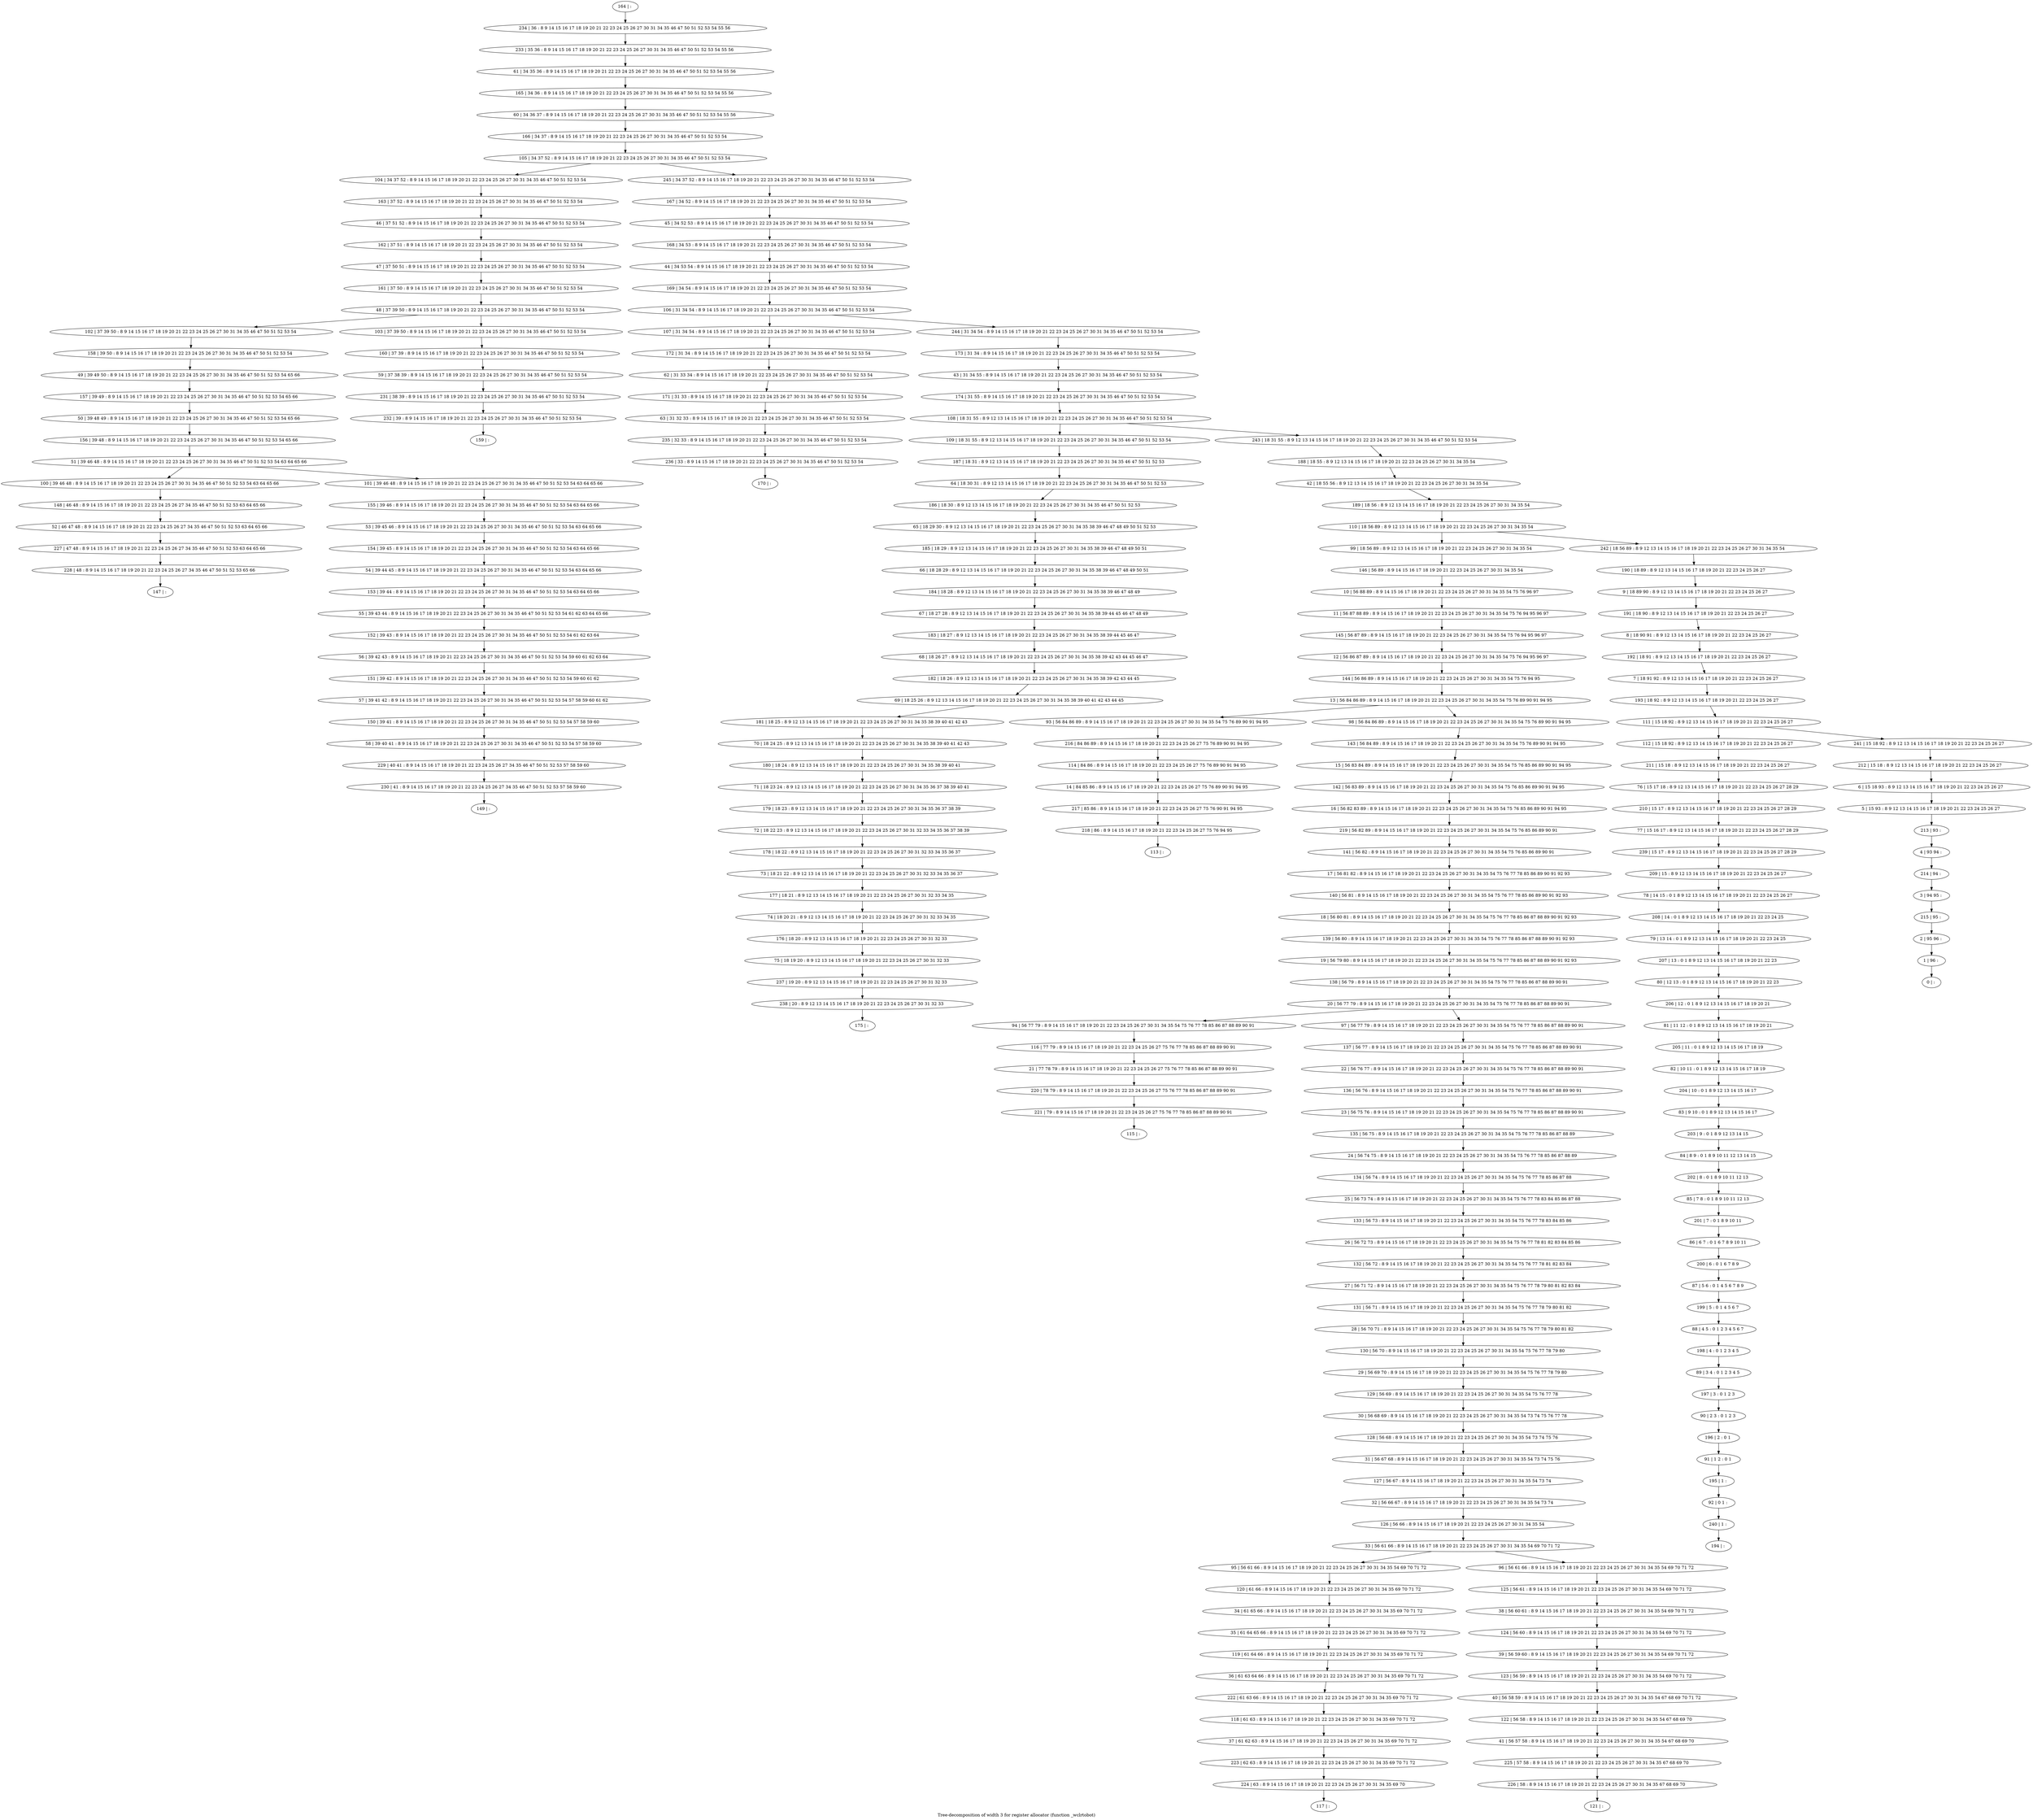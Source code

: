 digraph G {
graph [label="Tree-decomposition of width 3 for register allocator (function _wclrtobot)"]
0[label="0 | : "];
1[label="1 | 96 : "];
2[label="2 | 95 96 : "];
3[label="3 | 94 95 : "];
4[label="4 | 93 94 : "];
5[label="5 | 15 93 : 8 9 12 13 14 15 16 17 18 19 20 21 22 23 24 25 26 27 "];
6[label="6 | 15 18 93 : 8 9 12 13 14 15 16 17 18 19 20 21 22 23 24 25 26 27 "];
7[label="7 | 18 91 92 : 8 9 12 13 14 15 16 17 18 19 20 21 22 23 24 25 26 27 "];
8[label="8 | 18 90 91 : 8 9 12 13 14 15 16 17 18 19 20 21 22 23 24 25 26 27 "];
9[label="9 | 18 89 90 : 8 9 12 13 14 15 16 17 18 19 20 21 22 23 24 25 26 27 "];
10[label="10 | 56 88 89 : 8 9 14 15 16 17 18 19 20 21 22 23 24 25 26 27 30 31 34 35 54 75 76 96 97 "];
11[label="11 | 56 87 88 89 : 8 9 14 15 16 17 18 19 20 21 22 23 24 25 26 27 30 31 34 35 54 75 76 94 95 96 97 "];
12[label="12 | 56 86 87 89 : 8 9 14 15 16 17 18 19 20 21 22 23 24 25 26 27 30 31 34 35 54 75 76 94 95 96 97 "];
13[label="13 | 56 84 86 89 : 8 9 14 15 16 17 18 19 20 21 22 23 24 25 26 27 30 31 34 35 54 75 76 89 90 91 94 95 "];
14[label="14 | 84 85 86 : 8 9 14 15 16 17 18 19 20 21 22 23 24 25 26 27 75 76 89 90 91 94 95 "];
15[label="15 | 56 83 84 89 : 8 9 14 15 16 17 18 19 20 21 22 23 24 25 26 27 30 31 34 35 54 75 76 85 86 89 90 91 94 95 "];
16[label="16 | 56 82 83 89 : 8 9 14 15 16 17 18 19 20 21 22 23 24 25 26 27 30 31 34 35 54 75 76 85 86 89 90 91 94 95 "];
17[label="17 | 56 81 82 : 8 9 14 15 16 17 18 19 20 21 22 23 24 25 26 27 30 31 34 35 54 75 76 77 78 85 86 89 90 91 92 93 "];
18[label="18 | 56 80 81 : 8 9 14 15 16 17 18 19 20 21 22 23 24 25 26 27 30 31 34 35 54 75 76 77 78 85 86 87 88 89 90 91 92 93 "];
19[label="19 | 56 79 80 : 8 9 14 15 16 17 18 19 20 21 22 23 24 25 26 27 30 31 34 35 54 75 76 77 78 85 86 87 88 89 90 91 92 93 "];
20[label="20 | 56 77 79 : 8 9 14 15 16 17 18 19 20 21 22 23 24 25 26 27 30 31 34 35 54 75 76 77 78 85 86 87 88 89 90 91 "];
21[label="21 | 77 78 79 : 8 9 14 15 16 17 18 19 20 21 22 23 24 25 26 27 75 76 77 78 85 86 87 88 89 90 91 "];
22[label="22 | 56 76 77 : 8 9 14 15 16 17 18 19 20 21 22 23 24 25 26 27 30 31 34 35 54 75 76 77 78 85 86 87 88 89 90 91 "];
23[label="23 | 56 75 76 : 8 9 14 15 16 17 18 19 20 21 22 23 24 25 26 27 30 31 34 35 54 75 76 77 78 85 86 87 88 89 90 91 "];
24[label="24 | 56 74 75 : 8 9 14 15 16 17 18 19 20 21 22 23 24 25 26 27 30 31 34 35 54 75 76 77 78 85 86 87 88 89 "];
25[label="25 | 56 73 74 : 8 9 14 15 16 17 18 19 20 21 22 23 24 25 26 27 30 31 34 35 54 75 76 77 78 83 84 85 86 87 88 "];
26[label="26 | 56 72 73 : 8 9 14 15 16 17 18 19 20 21 22 23 24 25 26 27 30 31 34 35 54 75 76 77 78 81 82 83 84 85 86 "];
27[label="27 | 56 71 72 : 8 9 14 15 16 17 18 19 20 21 22 23 24 25 26 27 30 31 34 35 54 75 76 77 78 79 80 81 82 83 84 "];
28[label="28 | 56 70 71 : 8 9 14 15 16 17 18 19 20 21 22 23 24 25 26 27 30 31 34 35 54 75 76 77 78 79 80 81 82 "];
29[label="29 | 56 69 70 : 8 9 14 15 16 17 18 19 20 21 22 23 24 25 26 27 30 31 34 35 54 75 76 77 78 79 80 "];
30[label="30 | 56 68 69 : 8 9 14 15 16 17 18 19 20 21 22 23 24 25 26 27 30 31 34 35 54 73 74 75 76 77 78 "];
31[label="31 | 56 67 68 : 8 9 14 15 16 17 18 19 20 21 22 23 24 25 26 27 30 31 34 35 54 73 74 75 76 "];
32[label="32 | 56 66 67 : 8 9 14 15 16 17 18 19 20 21 22 23 24 25 26 27 30 31 34 35 54 73 74 "];
33[label="33 | 56 61 66 : 8 9 14 15 16 17 18 19 20 21 22 23 24 25 26 27 30 31 34 35 54 69 70 71 72 "];
34[label="34 | 61 65 66 : 8 9 14 15 16 17 18 19 20 21 22 23 24 25 26 27 30 31 34 35 69 70 71 72 "];
35[label="35 | 61 64 65 66 : 8 9 14 15 16 17 18 19 20 21 22 23 24 25 26 27 30 31 34 35 69 70 71 72 "];
36[label="36 | 61 63 64 66 : 8 9 14 15 16 17 18 19 20 21 22 23 24 25 26 27 30 31 34 35 69 70 71 72 "];
37[label="37 | 61 62 63 : 8 9 14 15 16 17 18 19 20 21 22 23 24 25 26 27 30 31 34 35 69 70 71 72 "];
38[label="38 | 56 60 61 : 8 9 14 15 16 17 18 19 20 21 22 23 24 25 26 27 30 31 34 35 54 69 70 71 72 "];
39[label="39 | 56 59 60 : 8 9 14 15 16 17 18 19 20 21 22 23 24 25 26 27 30 31 34 35 54 69 70 71 72 "];
40[label="40 | 56 58 59 : 8 9 14 15 16 17 18 19 20 21 22 23 24 25 26 27 30 31 34 35 54 67 68 69 70 71 72 "];
41[label="41 | 56 57 58 : 8 9 14 15 16 17 18 19 20 21 22 23 24 25 26 27 30 31 34 35 54 67 68 69 70 "];
42[label="42 | 18 55 56 : 8 9 12 13 14 15 16 17 18 19 20 21 22 23 24 25 26 27 30 31 34 35 54 "];
43[label="43 | 31 34 55 : 8 9 14 15 16 17 18 19 20 21 22 23 24 25 26 27 30 31 34 35 46 47 50 51 52 53 54 "];
44[label="44 | 34 53 54 : 8 9 14 15 16 17 18 19 20 21 22 23 24 25 26 27 30 31 34 35 46 47 50 51 52 53 54 "];
45[label="45 | 34 52 53 : 8 9 14 15 16 17 18 19 20 21 22 23 24 25 26 27 30 31 34 35 46 47 50 51 52 53 54 "];
46[label="46 | 37 51 52 : 8 9 14 15 16 17 18 19 20 21 22 23 24 25 26 27 30 31 34 35 46 47 50 51 52 53 54 "];
47[label="47 | 37 50 51 : 8 9 14 15 16 17 18 19 20 21 22 23 24 25 26 27 30 31 34 35 46 47 50 51 52 53 54 "];
48[label="48 | 37 39 50 : 8 9 14 15 16 17 18 19 20 21 22 23 24 25 26 27 30 31 34 35 46 47 50 51 52 53 54 "];
49[label="49 | 39 49 50 : 8 9 14 15 16 17 18 19 20 21 22 23 24 25 26 27 30 31 34 35 46 47 50 51 52 53 54 65 66 "];
50[label="50 | 39 48 49 : 8 9 14 15 16 17 18 19 20 21 22 23 24 25 26 27 30 31 34 35 46 47 50 51 52 53 54 65 66 "];
51[label="51 | 39 46 48 : 8 9 14 15 16 17 18 19 20 21 22 23 24 25 26 27 30 31 34 35 46 47 50 51 52 53 54 63 64 65 66 "];
52[label="52 | 46 47 48 : 8 9 14 15 16 17 18 19 20 21 22 23 24 25 26 27 34 35 46 47 50 51 52 53 63 64 65 66 "];
53[label="53 | 39 45 46 : 8 9 14 15 16 17 18 19 20 21 22 23 24 25 26 27 30 31 34 35 46 47 50 51 52 53 54 63 64 65 66 "];
54[label="54 | 39 44 45 : 8 9 14 15 16 17 18 19 20 21 22 23 24 25 26 27 30 31 34 35 46 47 50 51 52 53 54 63 64 65 66 "];
55[label="55 | 39 43 44 : 8 9 14 15 16 17 18 19 20 21 22 23 24 25 26 27 30 31 34 35 46 47 50 51 52 53 54 61 62 63 64 65 66 "];
56[label="56 | 39 42 43 : 8 9 14 15 16 17 18 19 20 21 22 23 24 25 26 27 30 31 34 35 46 47 50 51 52 53 54 59 60 61 62 63 64 "];
57[label="57 | 39 41 42 : 8 9 14 15 16 17 18 19 20 21 22 23 24 25 26 27 30 31 34 35 46 47 50 51 52 53 54 57 58 59 60 61 62 "];
58[label="58 | 39 40 41 : 8 9 14 15 16 17 18 19 20 21 22 23 24 25 26 27 30 31 34 35 46 47 50 51 52 53 54 57 58 59 60 "];
59[label="59 | 37 38 39 : 8 9 14 15 16 17 18 19 20 21 22 23 24 25 26 27 30 31 34 35 46 47 50 51 52 53 54 "];
60[label="60 | 34 36 37 : 8 9 14 15 16 17 18 19 20 21 22 23 24 25 26 27 30 31 34 35 46 47 50 51 52 53 54 55 56 "];
61[label="61 | 34 35 36 : 8 9 14 15 16 17 18 19 20 21 22 23 24 25 26 27 30 31 34 35 46 47 50 51 52 53 54 55 56 "];
62[label="62 | 31 33 34 : 8 9 14 15 16 17 18 19 20 21 22 23 24 25 26 27 30 31 34 35 46 47 50 51 52 53 54 "];
63[label="63 | 31 32 33 : 8 9 14 15 16 17 18 19 20 21 22 23 24 25 26 27 30 31 34 35 46 47 50 51 52 53 54 "];
64[label="64 | 18 30 31 : 8 9 12 13 14 15 16 17 18 19 20 21 22 23 24 25 26 27 30 31 34 35 46 47 50 51 52 53 "];
65[label="65 | 18 29 30 : 8 9 12 13 14 15 16 17 18 19 20 21 22 23 24 25 26 27 30 31 34 35 38 39 46 47 48 49 50 51 52 53 "];
66[label="66 | 18 28 29 : 8 9 12 13 14 15 16 17 18 19 20 21 22 23 24 25 26 27 30 31 34 35 38 39 46 47 48 49 50 51 "];
67[label="67 | 18 27 28 : 8 9 12 13 14 15 16 17 18 19 20 21 22 23 24 25 26 27 30 31 34 35 38 39 44 45 46 47 48 49 "];
68[label="68 | 18 26 27 : 8 9 12 13 14 15 16 17 18 19 20 21 22 23 24 25 26 27 30 31 34 35 38 39 42 43 44 45 46 47 "];
69[label="69 | 18 25 26 : 8 9 12 13 14 15 16 17 18 19 20 21 22 23 24 25 26 27 30 31 34 35 38 39 40 41 42 43 44 45 "];
70[label="70 | 18 24 25 : 8 9 12 13 14 15 16 17 18 19 20 21 22 23 24 25 26 27 30 31 34 35 38 39 40 41 42 43 "];
71[label="71 | 18 23 24 : 8 9 12 13 14 15 16 17 18 19 20 21 22 23 24 25 26 27 30 31 34 35 36 37 38 39 40 41 "];
72[label="72 | 18 22 23 : 8 9 12 13 14 15 16 17 18 19 20 21 22 23 24 25 26 27 30 31 32 33 34 35 36 37 38 39 "];
73[label="73 | 18 21 22 : 8 9 12 13 14 15 16 17 18 19 20 21 22 23 24 25 26 27 30 31 32 33 34 35 36 37 "];
74[label="74 | 18 20 21 : 8 9 12 13 14 15 16 17 18 19 20 21 22 23 24 25 26 27 30 31 32 33 34 35 "];
75[label="75 | 18 19 20 : 8 9 12 13 14 15 16 17 18 19 20 21 22 23 24 25 26 27 30 31 32 33 "];
76[label="76 | 15 17 18 : 8 9 12 13 14 15 16 17 18 19 20 21 22 23 24 25 26 27 28 29 "];
77[label="77 | 15 16 17 : 8 9 12 13 14 15 16 17 18 19 20 21 22 23 24 25 26 27 28 29 "];
78[label="78 | 14 15 : 0 1 8 9 12 13 14 15 16 17 18 19 20 21 22 23 24 25 26 27 "];
79[label="79 | 13 14 : 0 1 8 9 12 13 14 15 16 17 18 19 20 21 22 23 24 25 "];
80[label="80 | 12 13 : 0 1 8 9 12 13 14 15 16 17 18 19 20 21 22 23 "];
81[label="81 | 11 12 : 0 1 8 9 12 13 14 15 16 17 18 19 20 21 "];
82[label="82 | 10 11 : 0 1 8 9 12 13 14 15 16 17 18 19 "];
83[label="83 | 9 10 : 0 1 8 9 12 13 14 15 16 17 "];
84[label="84 | 8 9 : 0 1 8 9 10 11 12 13 14 15 "];
85[label="85 | 7 8 : 0 1 8 9 10 11 12 13 "];
86[label="86 | 6 7 : 0 1 6 7 8 9 10 11 "];
87[label="87 | 5 6 : 0 1 4 5 6 7 8 9 "];
88[label="88 | 4 5 : 0 1 2 3 4 5 6 7 "];
89[label="89 | 3 4 : 0 1 2 3 4 5 "];
90[label="90 | 2 3 : 0 1 2 3 "];
91[label="91 | 1 2 : 0 1 "];
92[label="92 | 0 1 : "];
93[label="93 | 56 84 86 89 : 8 9 14 15 16 17 18 19 20 21 22 23 24 25 26 27 30 31 34 35 54 75 76 89 90 91 94 95 "];
94[label="94 | 56 77 79 : 8 9 14 15 16 17 18 19 20 21 22 23 24 25 26 27 30 31 34 35 54 75 76 77 78 85 86 87 88 89 90 91 "];
95[label="95 | 56 61 66 : 8 9 14 15 16 17 18 19 20 21 22 23 24 25 26 27 30 31 34 35 54 69 70 71 72 "];
96[label="96 | 56 61 66 : 8 9 14 15 16 17 18 19 20 21 22 23 24 25 26 27 30 31 34 35 54 69 70 71 72 "];
97[label="97 | 56 77 79 : 8 9 14 15 16 17 18 19 20 21 22 23 24 25 26 27 30 31 34 35 54 75 76 77 78 85 86 87 88 89 90 91 "];
98[label="98 | 56 84 86 89 : 8 9 14 15 16 17 18 19 20 21 22 23 24 25 26 27 30 31 34 35 54 75 76 89 90 91 94 95 "];
99[label="99 | 18 56 89 : 8 9 12 13 14 15 16 17 18 19 20 21 22 23 24 25 26 27 30 31 34 35 54 "];
100[label="100 | 39 46 48 : 8 9 14 15 16 17 18 19 20 21 22 23 24 25 26 27 30 31 34 35 46 47 50 51 52 53 54 63 64 65 66 "];
101[label="101 | 39 46 48 : 8 9 14 15 16 17 18 19 20 21 22 23 24 25 26 27 30 31 34 35 46 47 50 51 52 53 54 63 64 65 66 "];
102[label="102 | 37 39 50 : 8 9 14 15 16 17 18 19 20 21 22 23 24 25 26 27 30 31 34 35 46 47 50 51 52 53 54 "];
103[label="103 | 37 39 50 : 8 9 14 15 16 17 18 19 20 21 22 23 24 25 26 27 30 31 34 35 46 47 50 51 52 53 54 "];
104[label="104 | 34 37 52 : 8 9 14 15 16 17 18 19 20 21 22 23 24 25 26 27 30 31 34 35 46 47 50 51 52 53 54 "];
105[label="105 | 34 37 52 : 8 9 14 15 16 17 18 19 20 21 22 23 24 25 26 27 30 31 34 35 46 47 50 51 52 53 54 "];
106[label="106 | 31 34 54 : 8 9 14 15 16 17 18 19 20 21 22 23 24 25 26 27 30 31 34 35 46 47 50 51 52 53 54 "];
107[label="107 | 31 34 54 : 8 9 14 15 16 17 18 19 20 21 22 23 24 25 26 27 30 31 34 35 46 47 50 51 52 53 54 "];
108[label="108 | 18 31 55 : 8 9 12 13 14 15 16 17 18 19 20 21 22 23 24 25 26 27 30 31 34 35 46 47 50 51 52 53 54 "];
109[label="109 | 18 31 55 : 8 9 12 13 14 15 16 17 18 19 20 21 22 23 24 25 26 27 30 31 34 35 46 47 50 51 52 53 54 "];
110[label="110 | 18 56 89 : 8 9 12 13 14 15 16 17 18 19 20 21 22 23 24 25 26 27 30 31 34 35 54 "];
111[label="111 | 15 18 92 : 8 9 12 13 14 15 16 17 18 19 20 21 22 23 24 25 26 27 "];
112[label="112 | 15 18 92 : 8 9 12 13 14 15 16 17 18 19 20 21 22 23 24 25 26 27 "];
113[label="113 | : "];
114[label="114 | 84 86 : 8 9 14 15 16 17 18 19 20 21 22 23 24 25 26 27 75 76 89 90 91 94 95 "];
115[label="115 | : "];
116[label="116 | 77 79 : 8 9 14 15 16 17 18 19 20 21 22 23 24 25 26 27 75 76 77 78 85 86 87 88 89 90 91 "];
117[label="117 | : "];
118[label="118 | 61 63 : 8 9 14 15 16 17 18 19 20 21 22 23 24 25 26 27 30 31 34 35 69 70 71 72 "];
119[label="119 | 61 64 66 : 8 9 14 15 16 17 18 19 20 21 22 23 24 25 26 27 30 31 34 35 69 70 71 72 "];
120[label="120 | 61 66 : 8 9 14 15 16 17 18 19 20 21 22 23 24 25 26 27 30 31 34 35 69 70 71 72 "];
121[label="121 | : "];
122[label="122 | 56 58 : 8 9 14 15 16 17 18 19 20 21 22 23 24 25 26 27 30 31 34 35 54 67 68 69 70 "];
123[label="123 | 56 59 : 8 9 14 15 16 17 18 19 20 21 22 23 24 25 26 27 30 31 34 35 54 69 70 71 72 "];
124[label="124 | 56 60 : 8 9 14 15 16 17 18 19 20 21 22 23 24 25 26 27 30 31 34 35 54 69 70 71 72 "];
125[label="125 | 56 61 : 8 9 14 15 16 17 18 19 20 21 22 23 24 25 26 27 30 31 34 35 54 69 70 71 72 "];
126[label="126 | 56 66 : 8 9 14 15 16 17 18 19 20 21 22 23 24 25 26 27 30 31 34 35 54 "];
127[label="127 | 56 67 : 8 9 14 15 16 17 18 19 20 21 22 23 24 25 26 27 30 31 34 35 54 73 74 "];
128[label="128 | 56 68 : 8 9 14 15 16 17 18 19 20 21 22 23 24 25 26 27 30 31 34 35 54 73 74 75 76 "];
129[label="129 | 56 69 : 8 9 14 15 16 17 18 19 20 21 22 23 24 25 26 27 30 31 34 35 54 75 76 77 78 "];
130[label="130 | 56 70 : 8 9 14 15 16 17 18 19 20 21 22 23 24 25 26 27 30 31 34 35 54 75 76 77 78 79 80 "];
131[label="131 | 56 71 : 8 9 14 15 16 17 18 19 20 21 22 23 24 25 26 27 30 31 34 35 54 75 76 77 78 79 80 81 82 "];
132[label="132 | 56 72 : 8 9 14 15 16 17 18 19 20 21 22 23 24 25 26 27 30 31 34 35 54 75 76 77 78 81 82 83 84 "];
133[label="133 | 56 73 : 8 9 14 15 16 17 18 19 20 21 22 23 24 25 26 27 30 31 34 35 54 75 76 77 78 83 84 85 86 "];
134[label="134 | 56 74 : 8 9 14 15 16 17 18 19 20 21 22 23 24 25 26 27 30 31 34 35 54 75 76 77 78 85 86 87 88 "];
135[label="135 | 56 75 : 8 9 14 15 16 17 18 19 20 21 22 23 24 25 26 27 30 31 34 35 54 75 76 77 78 85 86 87 88 89 "];
136[label="136 | 56 76 : 8 9 14 15 16 17 18 19 20 21 22 23 24 25 26 27 30 31 34 35 54 75 76 77 78 85 86 87 88 89 90 91 "];
137[label="137 | 56 77 : 8 9 14 15 16 17 18 19 20 21 22 23 24 25 26 27 30 31 34 35 54 75 76 77 78 85 86 87 88 89 90 91 "];
138[label="138 | 56 79 : 8 9 14 15 16 17 18 19 20 21 22 23 24 25 26 27 30 31 34 35 54 75 76 77 78 85 86 87 88 89 90 91 "];
139[label="139 | 56 80 : 8 9 14 15 16 17 18 19 20 21 22 23 24 25 26 27 30 31 34 35 54 75 76 77 78 85 86 87 88 89 90 91 92 93 "];
140[label="140 | 56 81 : 8 9 14 15 16 17 18 19 20 21 22 23 24 25 26 27 30 31 34 35 54 75 76 77 78 85 86 89 90 91 92 93 "];
141[label="141 | 56 82 : 8 9 14 15 16 17 18 19 20 21 22 23 24 25 26 27 30 31 34 35 54 75 76 85 86 89 90 91 "];
142[label="142 | 56 83 89 : 8 9 14 15 16 17 18 19 20 21 22 23 24 25 26 27 30 31 34 35 54 75 76 85 86 89 90 91 94 95 "];
143[label="143 | 56 84 89 : 8 9 14 15 16 17 18 19 20 21 22 23 24 25 26 27 30 31 34 35 54 75 76 89 90 91 94 95 "];
144[label="144 | 56 86 89 : 8 9 14 15 16 17 18 19 20 21 22 23 24 25 26 27 30 31 34 35 54 75 76 94 95 "];
145[label="145 | 56 87 89 : 8 9 14 15 16 17 18 19 20 21 22 23 24 25 26 27 30 31 34 35 54 75 76 94 95 96 97 "];
146[label="146 | 56 89 : 8 9 14 15 16 17 18 19 20 21 22 23 24 25 26 27 30 31 34 35 54 "];
147[label="147 | : "];
148[label="148 | 46 48 : 8 9 14 15 16 17 18 19 20 21 22 23 24 25 26 27 34 35 46 47 50 51 52 53 63 64 65 66 "];
149[label="149 | : "];
150[label="150 | 39 41 : 8 9 14 15 16 17 18 19 20 21 22 23 24 25 26 27 30 31 34 35 46 47 50 51 52 53 54 57 58 59 60 "];
151[label="151 | 39 42 : 8 9 14 15 16 17 18 19 20 21 22 23 24 25 26 27 30 31 34 35 46 47 50 51 52 53 54 59 60 61 62 "];
152[label="152 | 39 43 : 8 9 14 15 16 17 18 19 20 21 22 23 24 25 26 27 30 31 34 35 46 47 50 51 52 53 54 61 62 63 64 "];
153[label="153 | 39 44 : 8 9 14 15 16 17 18 19 20 21 22 23 24 25 26 27 30 31 34 35 46 47 50 51 52 53 54 63 64 65 66 "];
154[label="154 | 39 45 : 8 9 14 15 16 17 18 19 20 21 22 23 24 25 26 27 30 31 34 35 46 47 50 51 52 53 54 63 64 65 66 "];
155[label="155 | 39 46 : 8 9 14 15 16 17 18 19 20 21 22 23 24 25 26 27 30 31 34 35 46 47 50 51 52 53 54 63 64 65 66 "];
156[label="156 | 39 48 : 8 9 14 15 16 17 18 19 20 21 22 23 24 25 26 27 30 31 34 35 46 47 50 51 52 53 54 65 66 "];
157[label="157 | 39 49 : 8 9 14 15 16 17 18 19 20 21 22 23 24 25 26 27 30 31 34 35 46 47 50 51 52 53 54 65 66 "];
158[label="158 | 39 50 : 8 9 14 15 16 17 18 19 20 21 22 23 24 25 26 27 30 31 34 35 46 47 50 51 52 53 54 "];
159[label="159 | : "];
160[label="160 | 37 39 : 8 9 14 15 16 17 18 19 20 21 22 23 24 25 26 27 30 31 34 35 46 47 50 51 52 53 54 "];
161[label="161 | 37 50 : 8 9 14 15 16 17 18 19 20 21 22 23 24 25 26 27 30 31 34 35 46 47 50 51 52 53 54 "];
162[label="162 | 37 51 : 8 9 14 15 16 17 18 19 20 21 22 23 24 25 26 27 30 31 34 35 46 47 50 51 52 53 54 "];
163[label="163 | 37 52 : 8 9 14 15 16 17 18 19 20 21 22 23 24 25 26 27 30 31 34 35 46 47 50 51 52 53 54 "];
164[label="164 | : "];
165[label="165 | 34 36 : 8 9 14 15 16 17 18 19 20 21 22 23 24 25 26 27 30 31 34 35 46 47 50 51 52 53 54 55 56 "];
166[label="166 | 34 37 : 8 9 14 15 16 17 18 19 20 21 22 23 24 25 26 27 30 31 34 35 46 47 50 51 52 53 54 "];
167[label="167 | 34 52 : 8 9 14 15 16 17 18 19 20 21 22 23 24 25 26 27 30 31 34 35 46 47 50 51 52 53 54 "];
168[label="168 | 34 53 : 8 9 14 15 16 17 18 19 20 21 22 23 24 25 26 27 30 31 34 35 46 47 50 51 52 53 54 "];
169[label="169 | 34 54 : 8 9 14 15 16 17 18 19 20 21 22 23 24 25 26 27 30 31 34 35 46 47 50 51 52 53 54 "];
170[label="170 | : "];
171[label="171 | 31 33 : 8 9 14 15 16 17 18 19 20 21 22 23 24 25 26 27 30 31 34 35 46 47 50 51 52 53 54 "];
172[label="172 | 31 34 : 8 9 14 15 16 17 18 19 20 21 22 23 24 25 26 27 30 31 34 35 46 47 50 51 52 53 54 "];
173[label="173 | 31 34 : 8 9 14 15 16 17 18 19 20 21 22 23 24 25 26 27 30 31 34 35 46 47 50 51 52 53 54 "];
174[label="174 | 31 55 : 8 9 14 15 16 17 18 19 20 21 22 23 24 25 26 27 30 31 34 35 46 47 50 51 52 53 54 "];
175[label="175 | : "];
176[label="176 | 18 20 : 8 9 12 13 14 15 16 17 18 19 20 21 22 23 24 25 26 27 30 31 32 33 "];
177[label="177 | 18 21 : 8 9 12 13 14 15 16 17 18 19 20 21 22 23 24 25 26 27 30 31 32 33 34 35 "];
178[label="178 | 18 22 : 8 9 12 13 14 15 16 17 18 19 20 21 22 23 24 25 26 27 30 31 32 33 34 35 36 37 "];
179[label="179 | 18 23 : 8 9 12 13 14 15 16 17 18 19 20 21 22 23 24 25 26 27 30 31 34 35 36 37 38 39 "];
180[label="180 | 18 24 : 8 9 12 13 14 15 16 17 18 19 20 21 22 23 24 25 26 27 30 31 34 35 38 39 40 41 "];
181[label="181 | 18 25 : 8 9 12 13 14 15 16 17 18 19 20 21 22 23 24 25 26 27 30 31 34 35 38 39 40 41 42 43 "];
182[label="182 | 18 26 : 8 9 12 13 14 15 16 17 18 19 20 21 22 23 24 25 26 27 30 31 34 35 38 39 42 43 44 45 "];
183[label="183 | 18 27 : 8 9 12 13 14 15 16 17 18 19 20 21 22 23 24 25 26 27 30 31 34 35 38 39 44 45 46 47 "];
184[label="184 | 18 28 : 8 9 12 13 14 15 16 17 18 19 20 21 22 23 24 25 26 27 30 31 34 35 38 39 46 47 48 49 "];
185[label="185 | 18 29 : 8 9 12 13 14 15 16 17 18 19 20 21 22 23 24 25 26 27 30 31 34 35 38 39 46 47 48 49 50 51 "];
186[label="186 | 18 30 : 8 9 12 13 14 15 16 17 18 19 20 21 22 23 24 25 26 27 30 31 34 35 46 47 50 51 52 53 "];
187[label="187 | 18 31 : 8 9 12 13 14 15 16 17 18 19 20 21 22 23 24 25 26 27 30 31 34 35 46 47 50 51 52 53 "];
188[label="188 | 18 55 : 8 9 12 13 14 15 16 17 18 19 20 21 22 23 24 25 26 27 30 31 34 35 54 "];
189[label="189 | 18 56 : 8 9 12 13 14 15 16 17 18 19 20 21 22 23 24 25 26 27 30 31 34 35 54 "];
190[label="190 | 18 89 : 8 9 12 13 14 15 16 17 18 19 20 21 22 23 24 25 26 27 "];
191[label="191 | 18 90 : 8 9 12 13 14 15 16 17 18 19 20 21 22 23 24 25 26 27 "];
192[label="192 | 18 91 : 8 9 12 13 14 15 16 17 18 19 20 21 22 23 24 25 26 27 "];
193[label="193 | 18 92 : 8 9 12 13 14 15 16 17 18 19 20 21 22 23 24 25 26 27 "];
194[label="194 | : "];
195[label="195 | 1 : "];
196[label="196 | 2 : 0 1 "];
197[label="197 | 3 : 0 1 2 3 "];
198[label="198 | 4 : 0 1 2 3 4 5 "];
199[label="199 | 5 : 0 1 4 5 6 7 "];
200[label="200 | 6 : 0 1 6 7 8 9 "];
201[label="201 | 7 : 0 1 8 9 10 11 "];
202[label="202 | 8 : 0 1 8 9 10 11 12 13 "];
203[label="203 | 9 : 0 1 8 9 12 13 14 15 "];
204[label="204 | 10 : 0 1 8 9 12 13 14 15 16 17 "];
205[label="205 | 11 : 0 1 8 9 12 13 14 15 16 17 18 19 "];
206[label="206 | 12 : 0 1 8 9 12 13 14 15 16 17 18 19 20 21 "];
207[label="207 | 13 : 0 1 8 9 12 13 14 15 16 17 18 19 20 21 22 23 "];
208[label="208 | 14 : 0 1 8 9 12 13 14 15 16 17 18 19 20 21 22 23 24 25 "];
209[label="209 | 15 : 8 9 12 13 14 15 16 17 18 19 20 21 22 23 24 25 26 27 "];
210[label="210 | 15 17 : 8 9 12 13 14 15 16 17 18 19 20 21 22 23 24 25 26 27 28 29 "];
211[label="211 | 15 18 : 8 9 12 13 14 15 16 17 18 19 20 21 22 23 24 25 26 27 "];
212[label="212 | 15 18 : 8 9 12 13 14 15 16 17 18 19 20 21 22 23 24 25 26 27 "];
213[label="213 | 93 : "];
214[label="214 | 94 : "];
215[label="215 | 95 : "];
216[label="216 | 84 86 89 : 8 9 14 15 16 17 18 19 20 21 22 23 24 25 26 27 75 76 89 90 91 94 95 "];
217[label="217 | 85 86 : 8 9 14 15 16 17 18 19 20 21 22 23 24 25 26 27 75 76 90 91 94 95 "];
218[label="218 | 86 : 8 9 14 15 16 17 18 19 20 21 22 23 24 25 26 27 75 76 94 95 "];
219[label="219 | 56 82 89 : 8 9 14 15 16 17 18 19 20 21 22 23 24 25 26 27 30 31 34 35 54 75 76 85 86 89 90 91 "];
220[label="220 | 78 79 : 8 9 14 15 16 17 18 19 20 21 22 23 24 25 26 27 75 76 77 78 85 86 87 88 89 90 91 "];
221[label="221 | 79 : 8 9 14 15 16 17 18 19 20 21 22 23 24 25 26 27 75 76 77 78 85 86 87 88 89 90 91 "];
222[label="222 | 61 63 66 : 8 9 14 15 16 17 18 19 20 21 22 23 24 25 26 27 30 31 34 35 69 70 71 72 "];
223[label="223 | 62 63 : 8 9 14 15 16 17 18 19 20 21 22 23 24 25 26 27 30 31 34 35 69 70 71 72 "];
224[label="224 | 63 : 8 9 14 15 16 17 18 19 20 21 22 23 24 25 26 27 30 31 34 35 69 70 "];
225[label="225 | 57 58 : 8 9 14 15 16 17 18 19 20 21 22 23 24 25 26 27 30 31 34 35 67 68 69 70 "];
226[label="226 | 58 : 8 9 14 15 16 17 18 19 20 21 22 23 24 25 26 27 30 31 34 35 67 68 69 70 "];
227[label="227 | 47 48 : 8 9 14 15 16 17 18 19 20 21 22 23 24 25 26 27 34 35 46 47 50 51 52 53 63 64 65 66 "];
228[label="228 | 48 : 8 9 14 15 16 17 18 19 20 21 22 23 24 25 26 27 34 35 46 47 50 51 52 53 65 66 "];
229[label="229 | 40 41 : 8 9 14 15 16 17 18 19 20 21 22 23 24 25 26 27 34 35 46 47 50 51 52 53 57 58 59 60 "];
230[label="230 | 41 : 8 9 14 15 16 17 18 19 20 21 22 23 24 25 26 27 34 35 46 47 50 51 52 53 57 58 59 60 "];
231[label="231 | 38 39 : 8 9 14 15 16 17 18 19 20 21 22 23 24 25 26 27 30 31 34 35 46 47 50 51 52 53 54 "];
232[label="232 | 39 : 8 9 14 15 16 17 18 19 20 21 22 23 24 25 26 27 30 31 34 35 46 47 50 51 52 53 54 "];
233[label="233 | 35 36 : 8 9 14 15 16 17 18 19 20 21 22 23 24 25 26 27 30 31 34 35 46 47 50 51 52 53 54 55 56 "];
234[label="234 | 36 : 8 9 14 15 16 17 18 19 20 21 22 23 24 25 26 27 30 31 34 35 46 47 50 51 52 53 54 55 56 "];
235[label="235 | 32 33 : 8 9 14 15 16 17 18 19 20 21 22 23 24 25 26 27 30 31 34 35 46 47 50 51 52 53 54 "];
236[label="236 | 33 : 8 9 14 15 16 17 18 19 20 21 22 23 24 25 26 27 30 31 34 35 46 47 50 51 52 53 54 "];
237[label="237 | 19 20 : 8 9 12 13 14 15 16 17 18 19 20 21 22 23 24 25 26 27 30 31 32 33 "];
238[label="238 | 20 : 8 9 12 13 14 15 16 17 18 19 20 21 22 23 24 25 26 27 30 31 32 33 "];
239[label="239 | 15 17 : 8 9 12 13 14 15 16 17 18 19 20 21 22 23 24 25 26 27 28 29 "];
240[label="240 | 1 : "];
241[label="241 | 15 18 92 : 8 9 12 13 14 15 16 17 18 19 20 21 22 23 24 25 26 27 "];
242[label="242 | 18 56 89 : 8 9 12 13 14 15 16 17 18 19 20 21 22 23 24 25 26 27 30 31 34 35 54 "];
243[label="243 | 18 31 55 : 8 9 12 13 14 15 16 17 18 19 20 21 22 23 24 25 26 27 30 31 34 35 46 47 50 51 52 53 54 "];
244[label="244 | 31 34 54 : 8 9 14 15 16 17 18 19 20 21 22 23 24 25 26 27 30 31 34 35 46 47 50 51 52 53 54 "];
245[label="245 | 34 37 52 : 8 9 14 15 16 17 18 19 20 21 22 23 24 25 26 27 30 31 34 35 46 47 50 51 52 53 54 "];
10->11 ;
34->35 ;
13->93 ;
20->94 ;
33->95 ;
33->96 ;
20->97 ;
13->98 ;
51->100 ;
51->101 ;
48->102 ;
48->103 ;
114->14 ;
116->21 ;
94->116 ;
118->37 ;
119->36 ;
35->119 ;
120->34 ;
95->120 ;
122->41 ;
40->122 ;
123->40 ;
39->123 ;
124->39 ;
38->124 ;
125->38 ;
96->125 ;
126->33 ;
32->126 ;
127->32 ;
31->127 ;
128->31 ;
30->128 ;
129->30 ;
29->129 ;
130->29 ;
28->130 ;
131->28 ;
27->131 ;
132->27 ;
26->132 ;
133->26 ;
25->133 ;
134->25 ;
24->134 ;
135->24 ;
23->135 ;
136->23 ;
22->136 ;
137->22 ;
97->137 ;
138->20 ;
19->138 ;
139->19 ;
18->139 ;
140->18 ;
17->140 ;
141->17 ;
142->16 ;
15->142 ;
143->15 ;
98->143 ;
144->13 ;
12->144 ;
145->12 ;
11->145 ;
146->10 ;
99->146 ;
148->52 ;
100->148 ;
150->58 ;
57->150 ;
151->57 ;
56->151 ;
152->56 ;
55->152 ;
153->55 ;
54->153 ;
154->54 ;
53->154 ;
155->53 ;
101->155 ;
156->51 ;
50->156 ;
157->50 ;
49->157 ;
158->49 ;
102->158 ;
160->59 ;
103->160 ;
161->48 ;
47->161 ;
162->47 ;
46->162 ;
163->46 ;
104->163 ;
171->63 ;
62->171 ;
172->62 ;
107->172 ;
176->75 ;
74->176 ;
177->74 ;
73->177 ;
178->73 ;
72->178 ;
179->72 ;
71->179 ;
180->71 ;
70->180 ;
181->70 ;
69->181 ;
182->69 ;
68->182 ;
183->68 ;
67->183 ;
184->67 ;
66->184 ;
185->66 ;
65->185 ;
186->65 ;
64->186 ;
187->64 ;
109->187 ;
195->92 ;
91->195 ;
196->91 ;
90->196 ;
197->90 ;
89->197 ;
198->89 ;
88->198 ;
199->88 ;
87->199 ;
200->87 ;
86->200 ;
201->86 ;
85->201 ;
202->85 ;
84->202 ;
203->84 ;
83->203 ;
204->83 ;
82->204 ;
205->82 ;
81->205 ;
206->81 ;
80->206 ;
207->80 ;
79->207 ;
208->79 ;
78->208 ;
209->78 ;
210->77 ;
76->210 ;
211->76 ;
112->211 ;
216->114 ;
93->216 ;
14->217 ;
218->113 ;
217->218 ;
219->141 ;
16->219 ;
21->220 ;
221->115 ;
220->221 ;
222->118 ;
36->222 ;
37->223 ;
224->117 ;
223->224 ;
41->225 ;
226->121 ;
225->226 ;
52->227 ;
228->147 ;
227->228 ;
58->229 ;
230->149 ;
229->230 ;
59->231 ;
232->159 ;
231->232 ;
63->235 ;
236->170 ;
235->236 ;
75->237 ;
238->175 ;
237->238 ;
239->209 ;
77->239 ;
240->194 ;
92->240 ;
164->234 ;
234->233 ;
233->61 ;
61->165 ;
165->60 ;
60->166 ;
166->105 ;
167->45 ;
45->168 ;
168->44 ;
44->169 ;
169->106 ;
173->43 ;
43->174 ;
174->108 ;
188->42 ;
42->189 ;
189->110 ;
190->9 ;
9->191 ;
191->8 ;
8->192 ;
192->7 ;
7->193 ;
193->111 ;
212->6 ;
6->5 ;
5->213 ;
213->4 ;
4->214 ;
214->3 ;
3->215 ;
215->2 ;
2->1 ;
1->0 ;
241->212 ;
242->190 ;
243->188 ;
244->173 ;
245->167 ;
111->112 ;
111->241 ;
110->99 ;
110->242 ;
108->109 ;
108->243 ;
106->107 ;
106->244 ;
105->104 ;
105->245 ;
}
